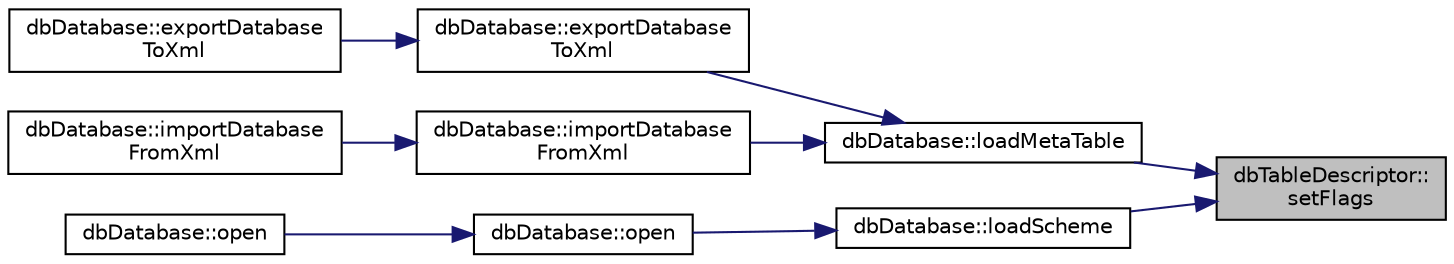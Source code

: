 digraph "dbTableDescriptor::setFlags"
{
 // INTERACTIVE_SVG=YES
 // LATEX_PDF_SIZE
  edge [fontname="Helvetica",fontsize="10",labelfontname="Helvetica",labelfontsize="10"];
  node [fontname="Helvetica",fontsize="10",shape=record];
  rankdir="RL";
  Node1 [label="dbTableDescriptor::\lsetFlags",height=0.2,width=0.4,color="black", fillcolor="grey75", style="filled", fontcolor="black",tooltip=" "];
  Node1 -> Node2 [dir="back",color="midnightblue",fontsize="10",style="solid"];
  Node2 [label="dbDatabase::loadMetaTable",height=0.2,width=0.4,color="black", fillcolor="white", style="filled",URL="$classdbDatabase.html#a24b285e14f44da5ef855b00aaf3d79a0",tooltip=" "];
  Node2 -> Node3 [dir="back",color="midnightblue",fontsize="10",style="solid"];
  Node3 [label="dbDatabase::exportDatabase\lToXml",height=0.2,width=0.4,color="black", fillcolor="white", style="filled",URL="$classdbDatabase.html#a3f09c9587e354f16b5355a74a9426e8d",tooltip=" "];
  Node3 -> Node4 [dir="back",color="midnightblue",fontsize="10",style="solid"];
  Node4 [label="dbDatabase::exportDatabase\lToXml",height=0.2,width=0.4,color="black", fillcolor="white", style="filled",URL="$classdbDatabase.html#a5cdf49bcebd9ed31b1e766de0cf90145",tooltip=" "];
  Node2 -> Node5 [dir="back",color="midnightblue",fontsize="10",style="solid"];
  Node5 [label="dbDatabase::importDatabase\lFromXml",height=0.2,width=0.4,color="black", fillcolor="white", style="filled",URL="$classdbDatabase.html#a732eb89bfd4a4e5d5d86a86dd7dd93f0",tooltip=" "];
  Node5 -> Node6 [dir="back",color="midnightblue",fontsize="10",style="solid"];
  Node6 [label="dbDatabase::importDatabase\lFromXml",height=0.2,width=0.4,color="black", fillcolor="white", style="filled",URL="$classdbDatabase.html#a143bc9a6e525da2bb8d2972e64f21131",tooltip=" "];
  Node1 -> Node7 [dir="back",color="midnightblue",fontsize="10",style="solid"];
  Node7 [label="dbDatabase::loadScheme",height=0.2,width=0.4,color="black", fillcolor="white", style="filled",URL="$classdbDatabase.html#a34f7fdfb518f16af21864b9b900477bc",tooltip=" "];
  Node7 -> Node8 [dir="back",color="midnightblue",fontsize="10",style="solid"];
  Node8 [label="dbDatabase::open",height=0.2,width=0.4,color="black", fillcolor="white", style="filled",URL="$classdbDatabase.html#a7292d5348484aa6e90ff5da3c94e01ff",tooltip=" "];
  Node8 -> Node9 [dir="back",color="midnightblue",fontsize="10",style="solid"];
  Node9 [label="dbDatabase::open",height=0.2,width=0.4,color="black", fillcolor="white", style="filled",URL="$classdbDatabase.html#a4e2aa3b70bf2d2124717a6843937b182",tooltip=" "];
}
